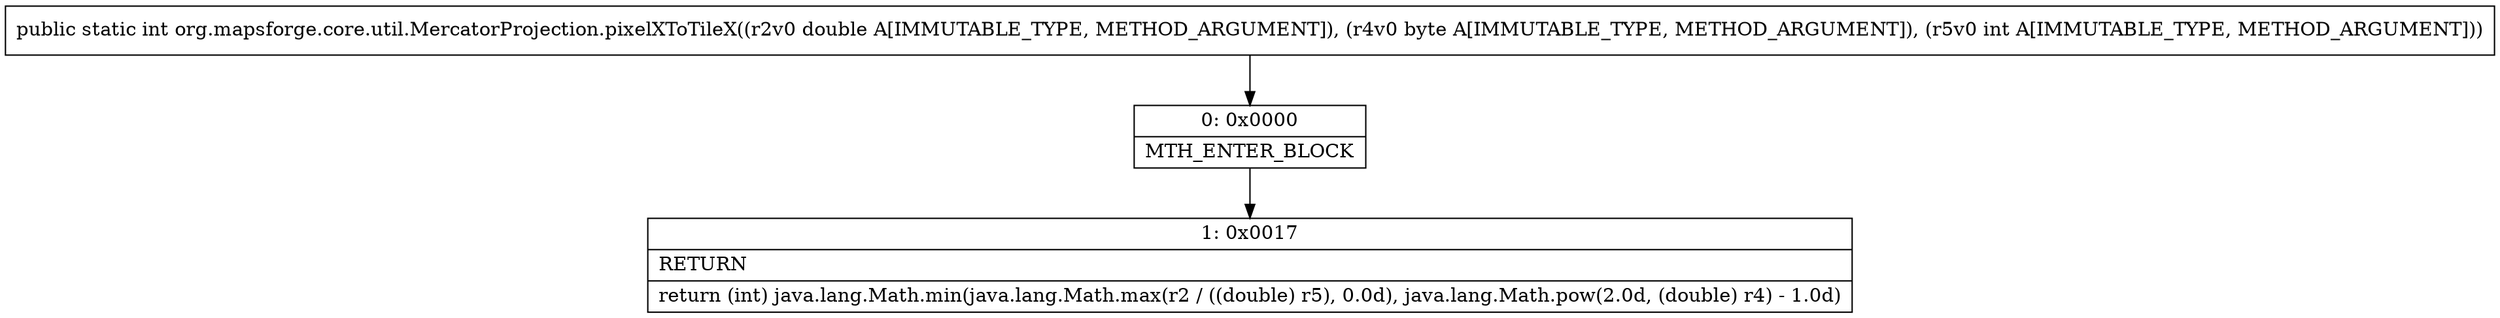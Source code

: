 digraph "CFG fororg.mapsforge.core.util.MercatorProjection.pixelXToTileX(DBI)I" {
Node_0 [shape=record,label="{0\:\ 0x0000|MTH_ENTER_BLOCK\l}"];
Node_1 [shape=record,label="{1\:\ 0x0017|RETURN\l|return (int) java.lang.Math.min(java.lang.Math.max(r2 \/ ((double) r5), 0.0d), java.lang.Math.pow(2.0d, (double) r4) \- 1.0d)\l}"];
MethodNode[shape=record,label="{public static int org.mapsforge.core.util.MercatorProjection.pixelXToTileX((r2v0 double A[IMMUTABLE_TYPE, METHOD_ARGUMENT]), (r4v0 byte A[IMMUTABLE_TYPE, METHOD_ARGUMENT]), (r5v0 int A[IMMUTABLE_TYPE, METHOD_ARGUMENT])) }"];
MethodNode -> Node_0;
Node_0 -> Node_1;
}

